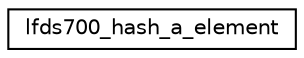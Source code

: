 digraph "Graphical Class Hierarchy"
{
 // LATEX_PDF_SIZE
  edge [fontname="Helvetica",fontsize="10",labelfontname="Helvetica",labelfontsize="10"];
  node [fontname="Helvetica",fontsize="10",shape=record];
  rankdir="LR";
  Node0 [label="lfds700_hash_a_element",height=0.2,width=0.4,color="black", fillcolor="white", style="filled",URL="$structlfds700__hash__a__element.html",tooltip=" "];
}
